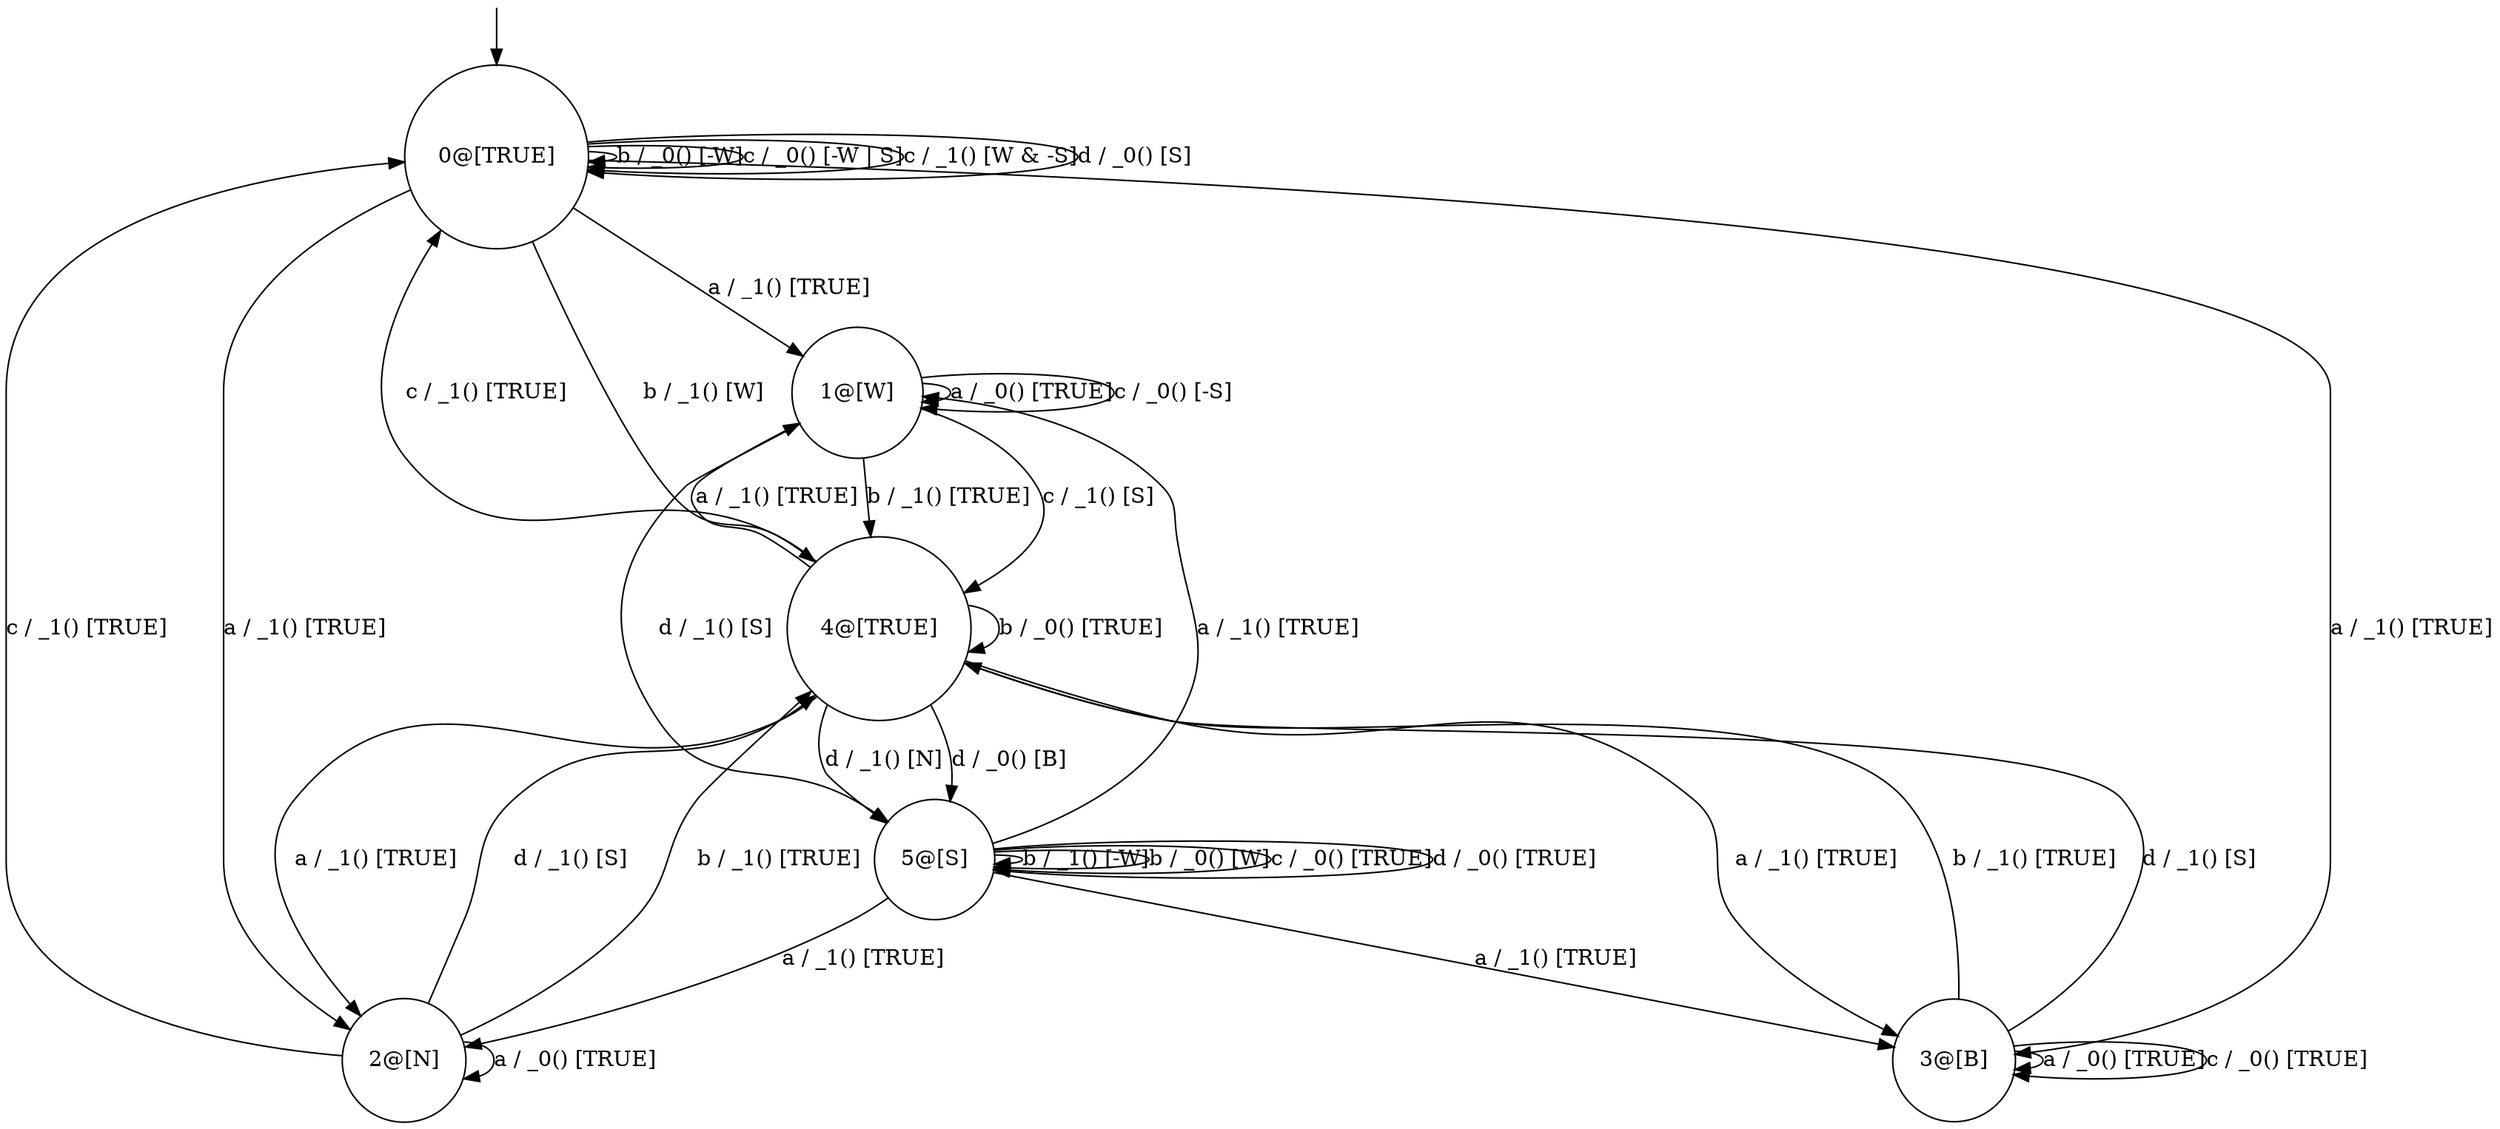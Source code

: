 digraph g {
	edge [lblstyle="above, sloped"];
	s0 [shape="circle" label="0@[TRUE]"];
	s1 [shape="circle" label="1@[W]"];
	s2 [shape="circle" label="2@[N]"];
	s3 [shape="circle" label="3@[B]"];
	s4 [shape="circle" label="4@[TRUE]"];
	s5 [shape="circle" label="5@[S]"];
	s0 -> s3 [label="a / _1() [TRUE]"];
	s0 -> s1 [label="a / _1() [TRUE]"];
	s0 -> s2 [label="a / _1() [TRUE]"];
	s0 -> s4 [label="b / _1() [W]"];
	s0 -> s0 [label="b / _0() [-W]"];
	s0 -> s0 [label="c / _0() [-W | S]"];
	s0 -> s0 [label="c / _1() [W & -S]"];
	s0 -> s0 [label="d / _0() [S]"];
	s1 -> s1 [label="a / _0() [TRUE]"];
	s1 -> s4 [label="b / _1() [TRUE]"];
	s1 -> s4 [label="c / _1() [S]"];
	s1 -> s1 [label="c / _0() [-S]"];
	s1 -> s5 [label="d / _1() [S]"];
	s2 -> s2 [label="a / _0() [TRUE]"];
	s2 -> s4 [label="b / _1() [TRUE]"];
	s2 -> s0 [label="c / _1() [TRUE]"];
	s2 -> s4 [label="d / _1() [S]"];
	s3 -> s3 [label="a / _0() [TRUE]"];
	s3 -> s4 [label="b / _1() [TRUE]"];
	s3 -> s3 [label="c / _0() [TRUE]"];
	s3 -> s4 [label="d / _1() [S]"];
	s4 -> s2 [label="a / _1() [TRUE]"];
	s4 -> s3 [label="a / _1() [TRUE]"];
	s4 -> s1 [label="a / _1() [TRUE]"];
	s4 -> s4 [label="b / _0() [TRUE]"];
	s4 -> s0 [label="c / _1() [TRUE]"];
	s4 -> s5 [label="d / _0() [B]"];
	s4 -> s5 [label="d / _1() [N]"];
	s5 -> s1 [label="a / _1() [TRUE]"];
	s5 -> s3 [label="a / _1() [TRUE]"];
	s5 -> s2 [label="a / _1() [TRUE]"];
	s5 -> s5 [label="b / _1() [-W]"];
	s5 -> s5 [label="b / _0() [W]"];
	s5 -> s5 [label="c / _0() [TRUE]"];
	s5 -> s5 [label="d / _0() [TRUE]"];
	__start0 [label="" shape="none" width="0" height="0"];
	__start0 -> s0;
}
